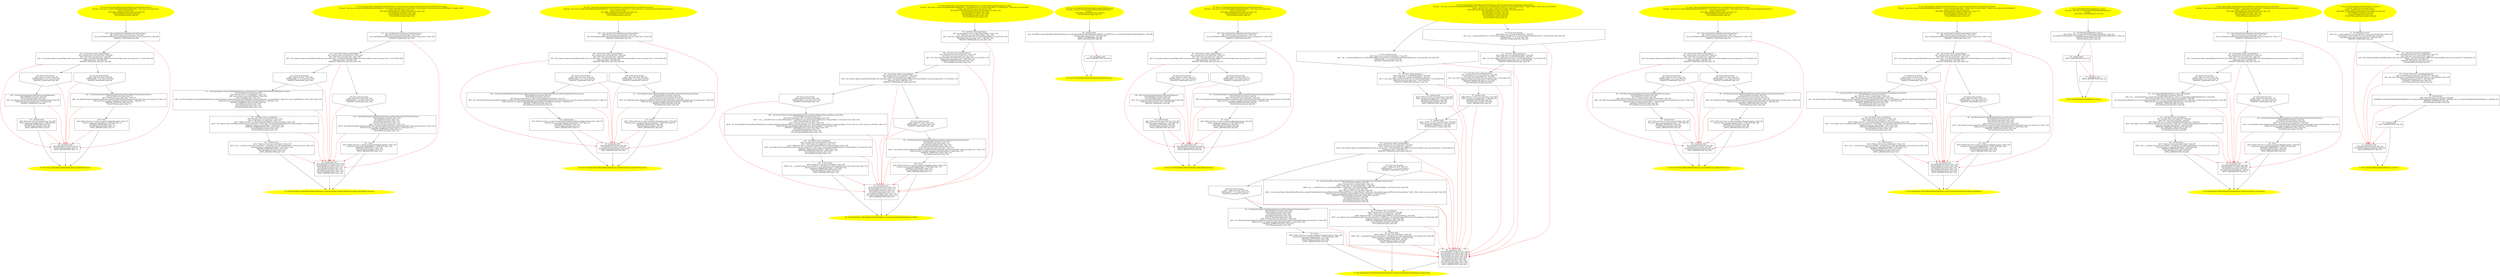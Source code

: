 digraph iCFG {
129 [label="129:  throw \n   n$9=*&$irvar0:class io.realm.exceptions.RealmException * [line 71]\n  *&return:class java.lang.String *=EXN n$9 [line 71]\n  REMOVE_TEMPS(n$9); [line 71]\n  NULLIFY(&$irvar0,false); [line 71]\n  APPLY_ABSTRACTION; [line 71]\n " shape="box"]
	

	 129 -> 35 ;
	 129 -> 36 [color="red" ];
128 [label="128:  Call RealmException RealmProxyMediator.getMissingProxyClassException(Class) \n   NULLIFY(&$irvar0,false); [line 71]\n  n$7=*&clazz:class java.lang.Class * [line 71]\n  n$8=_fun_RealmException RealmProxyMediator.getMissingProxyClassException(Class)(n$7:class java.lang.Class *) [line 71]\n  *&$irvar0:class io.realm.exceptions.RealmException *=n$8 [line 71]\n  REMOVE_TEMPS(n$7,n$8); [line 71]\n  NULLIFY(&clazz,false); [line 71]\n " shape="box"]
	

	 128 -> 129 ;
	 128 -> 36 [color="red" ];
127 [label="127:  method_body \n   n$6=*&$irvar0:class java.lang.String * [line 69]\n  *&return:class java.lang.String *=n$6 [line 69]\n  REMOVE_TEMPS(n$6); [line 69]\n  NULLIFY(&$irvar0,false); [line 69]\n  APPLY_ABSTRACTION; [line 69]\n " shape="box"]
	

	 127 -> 35 ;
	 127 -> 36 [color="red" ];
126 [label="126:  Call String DummyObjectRealmProxy.getTableName() \n   NULLIFY(&$irvar0,false); [line 69]\n  NULLIFY(&clazz,false); [line 69]\n  n$5=_fun_String DummyObjectRealmProxy.getTableName()() [line 69]\n  *&$irvar0:class java.lang.String *=n$5 [line 69]\n  REMOVE_TEMPS(n$5); [line 69]\n " shape="box"]
	

	 126 -> 127 ;
	 126 -> 36 [color="red" ];
125 [label="125: Prune (false branch) \n   n$4=*&$irvar0:_Bool  [line 68]\n  PRUNE((n$4 == 0), false); [line 68]\n  REMOVE_TEMPS(n$4); [line 68]\n " shape="invhouse"]
	

	 125 -> 128 ;
	 125 -> 36 [color="red" ];
124 [label="124: Prune (true branch) \n   n$4=*&$irvar0:_Bool  [line 68]\n  PRUNE(!(n$4 == 0), true); [line 68]\n  REMOVE_TEMPS(n$4); [line 68]\n " shape="invhouse"]
	

	 124 -> 126 ;
	 124 -> 36 [color="red" ];
123 [label="123:  Call boolean Object.equals(Object) \n   n$1=*&clazz:class java.lang.Class * [line 68]\n  n$2=*n$1:class java.lang.Class  [line 68]\n  n$3=_fun_boolean Object.equals(Object)(n$1:class java.lang.Class *,com.karthik.imager.APIService.DummyObject:class java.lang.Class *) virtual [line 68]\n  *&$irvar0:_Bool =n$3 [line 68]\n  REMOVE_TEMPS(n$1,n$2,n$3); [line 68]\n " shape="box"]
	

	 123 -> 124 ;
	 123 -> 125 ;
	 123 -> 36 [color="red" ];
122 [label="122:  Call void RealmProxyMediator.checkClass(Class) \n   n$0=*&clazz:class java.lang.Class * [line 66]\n  _fun_void RealmProxyMediator.checkClass(Class)(n$0:class java.lang.Class *) [line 66]\n  REMOVE_TEMPS(n$0); [line 66]\n " shape="box"]
	

	 122 -> 123 ;
	 122 -> 36 [color="red" ];
121 [label="121:  throw \n   n$17=*&$irvar0:class io.realm.exceptions.RealmException * [line 112]\n  *&return:class io.realm.RealmObject *=EXN n$17 [line 112]\n  REMOVE_TEMPS(n$17); [line 112]\n  NULLIFY(&$irvar0,false); [line 112]\n  APPLY_ABSTRACTION; [line 112]\n " shape="box"]
	

	 121 -> 32 ;
	 121 -> 33 [color="red" ];
120 [label="120:  Call RealmException RealmProxyMediator.getMissingProxyClassException(Class) \n   NULLIFY(&$irvar0,false); [line 112]\n  NULLIFY(&json,false); [line 112]\n  NULLIFY(&realm,false); [line 112]\n  NULLIFY(&update,false); [line 112]\n  n$15=*&clazz:class java.lang.Class * [line 112]\n  n$16=_fun_RealmException RealmProxyMediator.getMissingProxyClassException(Class)(n$15:class java.lang.Class *) [line 112]\n  *&$irvar0:class io.realm.exceptions.RealmException *=n$16 [line 112]\n  REMOVE_TEMPS(n$15,n$16); [line 112]\n  NULLIFY(&clazz,false); [line 112]\n " shape="box"]
	

	 120 -> 121 ;
	 120 -> 33 [color="red" ];
119 [label="119:  method_body \n   n$13=*&$irvar1:class java.lang.Object * [line 110]\n  n$14=_fun___cast(n$13:class java.lang.Object *,sizeof(class io.realm.RealmObject ( sub )(cast)):void ) [line 110]\n  *&return:class io.realm.RealmObject *=n$14 [line 110]\n  REMOVE_TEMPS(n$13,n$14); [line 110]\n  NULLIFY(&$irvar1,false); [line 110]\n  APPLY_ABSTRACTION; [line 110]\n " shape="box"]
	

	 119 -> 32 ;
	 119 -> 33 [color="red" ];
118 [label="118:  Call Object Class.cast(Object) \n   n$9=*&clazz:class java.lang.Class * [line 110]\n  n$10=*n$9:class java.lang.Class  [line 110]\n  n$11=*&$irvar0:class com.karthik.imager.APIService.DummyObject * [line 110]\n  n$12=_fun_Object Class.cast(Object)(n$9:class java.lang.Class *,n$11:class com.karthik.imager.APIService.DummyObject *) virtual [line 110]\n  *&$irvar1:class java.lang.Object *=n$12 [line 110]\n  REMOVE_TEMPS(n$9,n$10,n$11,n$12); [line 110]\n  NULLIFY(&$irvar0,false); [line 110]\n  NULLIFY(&clazz,false); [line 110]\n " shape="box"]
	

	 118 -> 119 ;
	 118 -> 33 [color="red" ];
117 [label="117:  Call DummyObject DummyObjectRealmProxy.createOrUpdateUsingJsonObject(Realm,JSONObject,boolean) \n   NULLIFY(&$irvar0,false); [line 110]\n  n$5=*&realm:class io.realm.Realm * [line 110]\n  n$6=*&json:class org.json.JSONObject * [line 110]\n  n$7=*&update:_Bool  [line 110]\n  n$8=_fun_DummyObject DummyObjectRealmProxy.createOrUpdateUsingJsonObject(Realm,JSONObject,boolean)(n$5:class io.realm.Realm *,n$6:class org.json.JSONObject *,n$7:_Bool ) [line 110]\n  *&$irvar0:class com.karthik.imager.APIService.DummyObject *=n$8 [line 110]\n  REMOVE_TEMPS(n$5,n$6,n$7,n$8); [line 110]\n  NULLIFY(&json,false); [line 110]\n  NULLIFY(&realm,false); [line 110]\n  NULLIFY(&update,false); [line 110]\n " shape="box"]
	

	 117 -> 118 ;
	 117 -> 33 [color="red" ];
116 [label="116: Prune (false branch) \n   n$4=*&$irvar0:_Bool  [line 109]\n  PRUNE((n$4 == 0), false); [line 109]\n  REMOVE_TEMPS(n$4); [line 109]\n " shape="invhouse"]
	

	 116 -> 120 ;
	 116 -> 33 [color="red" ];
115 [label="115: Prune (true branch) \n   n$4=*&$irvar0:_Bool  [line 109]\n  PRUNE(!(n$4 == 0), true); [line 109]\n  REMOVE_TEMPS(n$4); [line 109]\n " shape="invhouse"]
	

	 115 -> 117 ;
	 115 -> 33 [color="red" ];
114 [label="114:  Call boolean Object.equals(Object) \n   n$1=*&clazz:class java.lang.Class * [line 109]\n  n$2=*n$1:class java.lang.Class  [line 109]\n  n$3=_fun_boolean Object.equals(Object)(n$1:class java.lang.Class *,com.karthik.imager.APIService.DummyObject:class java.lang.Class *) virtual [line 109]\n  *&$irvar0:_Bool =n$3 [line 109]\n  REMOVE_TEMPS(n$1,n$2,n$3); [line 109]\n " shape="box"]
	

	 114 -> 115 ;
	 114 -> 116 ;
	 114 -> 33 [color="red" ];
113 [label="113:  Call void RealmProxyMediator.checkClass(Class) \n   n$0=*&clazz:class java.lang.Class * [line 107]\n  _fun_void RealmProxyMediator.checkClass(Class)(n$0:class java.lang.Class *) [line 107]\n  REMOVE_TEMPS(n$0); [line 107]\n " shape="box"]
	

	 113 -> 114 ;
	 113 -> 33 [color="red" ];
112 [label="112:  throw \n   n$10=*&$irvar0:class io.realm.exceptions.RealmException * [line 49]\n  *&return:class io.realm.internal.ColumnInfo *=EXN n$10 [line 49]\n  REMOVE_TEMPS(n$10); [line 49]\n  NULLIFY(&$irvar0,false); [line 49]\n  APPLY_ABSTRACTION; [line 49]\n " shape="box"]
	

	 112 -> 29 ;
	 112 -> 30 [color="red" ];
111 [label="111:  Call RealmException RealmProxyMediator.getMissingProxyClassException(Class) \n   NULLIFY(&$irvar0,false); [line 49]\n  NULLIFY(&transaction,false); [line 49]\n  n$8=*&clazz:class java.lang.Class * [line 49]\n  n$9=_fun_RealmException RealmProxyMediator.getMissingProxyClassException(Class)(n$8:class java.lang.Class *) [line 49]\n  *&$irvar0:class io.realm.exceptions.RealmException *=n$9 [line 49]\n  REMOVE_TEMPS(n$8,n$9); [line 49]\n  NULLIFY(&clazz,false); [line 49]\n " shape="box"]
	

	 111 -> 112 ;
	 111 -> 30 [color="red" ];
110 [label="110:  method_body \n   n$7=*&$irvar0:class io.realm.DummyObjectRealmProxy$DummyObjectColumnInfo * [line 47]\n  *&return:class io.realm.internal.ColumnInfo *=n$7 [line 47]\n  REMOVE_TEMPS(n$7); [line 47]\n  NULLIFY(&$irvar0,false); [line 47]\n  APPLY_ABSTRACTION; [line 47]\n " shape="box"]
	

	 110 -> 29 ;
	 110 -> 30 [color="red" ];
109 [label="109:  Call DummyObjectRealmProxy$DummyObjectColumnInfo DummyObjectRealmProxy.validateTable(ImplicitTransaction) \n   NULLIFY(&$irvar0,false); [line 47]\n  NULLIFY(&clazz,false); [line 47]\n  n$5=*&transaction:class io.realm.internal.ImplicitTransaction * [line 47]\n  n$6=_fun_DummyObjectRealmProxy$DummyObjectColumnInfo DummyObjectRealmProxy.validateTable(ImplicitTransaction)(n$5:class io.realm.internal.ImplicitTransaction *) [line 47]\n  *&$irvar0:class io.realm.DummyObjectRealmProxy$DummyObjectColumnInfo *=n$6 [line 47]\n  REMOVE_TEMPS(n$5,n$6); [line 47]\n  NULLIFY(&transaction,false); [line 47]\n " shape="box"]
	

	 109 -> 110 ;
	 109 -> 30 [color="red" ];
108 [label="108: Prune (false branch) \n   n$4=*&$irvar0:_Bool  [line 46]\n  PRUNE((n$4 == 0), false); [line 46]\n  REMOVE_TEMPS(n$4); [line 46]\n " shape="invhouse"]
	

	 108 -> 111 ;
	 108 -> 30 [color="red" ];
107 [label="107: Prune (true branch) \n   n$4=*&$irvar0:_Bool  [line 46]\n  PRUNE(!(n$4 == 0), true); [line 46]\n  REMOVE_TEMPS(n$4); [line 46]\n " shape="invhouse"]
	

	 107 -> 109 ;
	 107 -> 30 [color="red" ];
106 [label="106:  Call boolean Object.equals(Object) \n   n$1=*&clazz:class java.lang.Class * [line 46]\n  n$2=*n$1:class java.lang.Class  [line 46]\n  n$3=_fun_boolean Object.equals(Object)(n$1:class java.lang.Class *,com.karthik.imager.APIService.DummyObject:class java.lang.Class *) virtual [line 46]\n  *&$irvar0:_Bool =n$3 [line 46]\n  REMOVE_TEMPS(n$1,n$2,n$3); [line 46]\n " shape="box"]
	

	 106 -> 107 ;
	 106 -> 108 ;
	 106 -> 30 [color="red" ];
105 [label="105:  Call void RealmProxyMediator.checkClass(Class) \n   n$0=*&clazz:class java.lang.Class * [line 44]\n  _fun_void RealmProxyMediator.checkClass(Class)(n$0:class java.lang.Class *) [line 44]\n  REMOVE_TEMPS(n$0); [line 44]\n " shape="box"]
	

	 105 -> 106 ;
	 105 -> 30 [color="red" ];
104 [label="104:  throw \n   n$23=*&$irvar0:class io.realm.exceptions.RealmException * [line 137]\n  *&return:class io.realm.RealmObject *=EXN n$23 [line 137]\n  REMOVE_TEMPS(n$23); [line 137]\n  NULLIFY(&$irvar0,false); [line 137]\n  APPLY_ABSTRACTION; [line 137]\n " shape="box"]
	

	 104 -> 26 ;
	 104 -> 27 [color="red" ];
103 [label="103:  Call RealmException RealmProxyMediator.getMissingProxyClassException(Class) \n   NULLIFY(&$irvar0,false); [line 137]\n  NULLIFY(&cache,false); [line 137]\n  NULLIFY(&maxDepth,false); [line 137]\n  NULLIFY(&realmObject,false); [line 137]\n  n$21=*&clazz:class java.lang.Class * [line 137]\n  n$22=_fun_RealmException RealmProxyMediator.getMissingProxyClassException(Class)(n$21:class java.lang.Class *) [line 137]\n  *&$irvar0:class io.realm.exceptions.RealmException *=n$22 [line 137]\n  REMOVE_TEMPS(n$21,n$22); [line 137]\n  NULLIFY(&clazz,false); [line 137]\n " shape="box"]
	

	 103 -> 104 ;
	 103 -> 27 [color="red" ];
102 [label="102:  method_body \n   n$19=*&$irvar1:class java.lang.Object * [line 135]\n  n$20=_fun___cast(n$19:class java.lang.Object *,sizeof(class io.realm.RealmObject ( sub )(cast)):void ) [line 135]\n  *&return:class io.realm.RealmObject *=n$20 [line 135]\n  REMOVE_TEMPS(n$19,n$20); [line 135]\n  NULLIFY(&$irvar1,false); [line 135]\n  APPLY_ABSTRACTION; [line 135]\n " shape="box"]
	

	 102 -> 26 ;
	 102 -> 27 [color="red" ];
101 [label="101:  Call Object Class.cast(Object) \n   n$15=*&clazz:class java.lang.Class * [line 135]\n  n$16=*n$15:class java.lang.Class  [line 135]\n  n$17=*&$irvar0:class com.karthik.imager.APIService.DummyObject * [line 135]\n  n$18=_fun_Object Class.cast(Object)(n$15:class java.lang.Class *,n$17:class com.karthik.imager.APIService.DummyObject *) virtual [line 135]\n  *&$irvar1:class java.lang.Object *=n$18 [line 135]\n  REMOVE_TEMPS(n$15,n$16,n$17,n$18); [line 135]\n  NULLIFY(&$irvar0,false); [line 135]\n  NULLIFY(&clazz,false); [line 135]\n " shape="box"]
	

	 101 -> 102 ;
	 101 -> 27 [color="red" ];
100 [label="100:  Call DummyObject DummyObjectRealmProxy.createDetachedCopy(DummyObject,int,int,Map) \n   NULLIFY(&$irvar0,false); [line 135]\n  n$10=*&realmObject:class io.realm.RealmObject * [line 135]\n  n$11=_fun___cast(n$10:class io.realm.RealmObject *,sizeof(class com.karthik.imager.APIService.DummyObject ( sub )(cast)):void ) [line 135]\n  n$12=*&maxDepth:int  [line 135]\n  n$13=*&cache:class java.util.Map * [line 135]\n  n$14=_fun_DummyObject DummyObjectRealmProxy.createDetachedCopy(DummyObject,int,int,Map)(n$11:class com.karthik.imager.APIService.DummyObject *,0:int ,n$12:int ,n$13:class java.util.Map *) [line 135]\n  *&$irvar0:class com.karthik.imager.APIService.DummyObject *=n$14 [line 135]\n  REMOVE_TEMPS(n$10,n$11,n$12,n$13,n$14); [line 135]\n  NULLIFY(&cache,false); [line 135]\n  NULLIFY(&maxDepth,false); [line 135]\n  NULLIFY(&realmObject,false); [line 135]\n " shape="box"]
	

	 100 -> 101 ;
	 100 -> 27 [color="red" ];
99 [label="99: Prune (false branch) \n   n$9=*&$irvar0:_Bool  [line 134]\n  PRUNE((n$9 == 0), false); [line 134]\n  REMOVE_TEMPS(n$9); [line 134]\n " shape="invhouse"]
	

	 99 -> 103 ;
	 99 -> 27 [color="red" ];
98 [label="98: Prune (true branch) \n   n$9=*&$irvar0:_Bool  [line 134]\n  PRUNE(!(n$9 == 0), true); [line 134]\n  REMOVE_TEMPS(n$9); [line 134]\n " shape="invhouse"]
	

	 98 -> 100 ;
	 98 -> 27 [color="red" ];
97 [label="97:  Call boolean Object.equals(Object) \n   n$6=*&clazz:class java.lang.Class * [line 134]\n  n$7=*n$6:class java.lang.Class  [line 134]\n  n$8=_fun_boolean Object.equals(Object)(n$6:class java.lang.Class *,com.karthik.imager.APIService.DummyObject:class java.lang.Class *) virtual [line 134]\n  *&$irvar0:_Bool =n$8 [line 134]\n  REMOVE_TEMPS(n$6,n$7,n$8); [line 134]\n " shape="box"]
	

	 97 -> 98 ;
	 97 -> 99 ;
	 97 -> 27 [color="red" ];
96 [label="96:  Call Class Class.getSuperclass() \n   n$3=*&$irvar0:class java.lang.Class * [line 132]\n  n$4=*n$3:class java.lang.Class  [line 132]\n  n$5=_fun_Class Class.getSuperclass()(n$3:class java.lang.Class *) virtual [line 132]\n  *&clazz:class java.lang.Class *=n$5 [line 132]\n  REMOVE_TEMPS(n$3,n$4,n$5); [line 132]\n  NULLIFY(&$irvar0,false); [line 132]\n " shape="box"]
	

	 96 -> 97 ;
	 96 -> 27 [color="red" ];
95 [label="95:  Call Class Object.getClass() \n   n$0=*&realmObject:class io.realm.RealmObject * [line 132]\n  n$1=*n$0:class io.realm.RealmObject  [line 132]\n  n$2=_fun_Class Object.getClass()(n$0:class io.realm.RealmObject *) virtual [line 132]\n  *&$irvar0:class java.lang.Class *=n$2 [line 132]\n  REMOVE_TEMPS(n$0,n$1,n$2); [line 132]\n " shape="box"]
	

	 95 -> 96 ;
	 95 -> 27 [color="red" ];
94 [label="94:  method_body \n   n$0=*&#GB$io.realm.DefaultRealmModuleMediator.io.realm.DefaultRealmModuleMediator.MODEL_CLASSES:class io.realm.DefaultRealmModuleMediator  [line 88]\n  *&return:class java.util.Set *=n$0 [line 88]\n  REMOVE_TEMPS(n$0); [line 88]\n  APPLY_ABSTRACTION; [line 88]\n " shape="box"]
	

	 94 -> 23 ;
	 94 -> 24 [color="red" ];
93 [label="93:  throw \n   n$9=*&$irvar0:class io.realm.exceptions.RealmException * [line 60]\n  *&return:class java.util.List *=EXN n$9 [line 60]\n  REMOVE_TEMPS(n$9); [line 60]\n  NULLIFY(&$irvar0,false); [line 60]\n  APPLY_ABSTRACTION; [line 60]\n " shape="box"]
	

	 93 -> 20 ;
	 93 -> 21 [color="red" ];
92 [label="92:  Call RealmException RealmProxyMediator.getMissingProxyClassException(Class) \n   NULLIFY(&$irvar0,false); [line 60]\n  n$7=*&clazz:class java.lang.Class * [line 60]\n  n$8=_fun_RealmException RealmProxyMediator.getMissingProxyClassException(Class)(n$7:class java.lang.Class *) [line 60]\n  *&$irvar0:class io.realm.exceptions.RealmException *=n$8 [line 60]\n  REMOVE_TEMPS(n$7,n$8); [line 60]\n  NULLIFY(&clazz,false); [line 60]\n " shape="box"]
	

	 92 -> 93 ;
	 92 -> 21 [color="red" ];
91 [label="91:  method_body \n   n$6=*&$irvar0:class java.util.List * [line 58]\n  *&return:class java.util.List *=n$6 [line 58]\n  REMOVE_TEMPS(n$6); [line 58]\n  NULLIFY(&$irvar0,false); [line 58]\n  APPLY_ABSTRACTION; [line 58]\n " shape="box"]
	

	 91 -> 20 ;
	 91 -> 21 [color="red" ];
90 [label="90:  Call List DummyObjectRealmProxy.getFieldNames() \n   NULLIFY(&$irvar0,false); [line 58]\n  NULLIFY(&clazz,false); [line 58]\n  n$5=_fun_List DummyObjectRealmProxy.getFieldNames()() [line 58]\n  *&$irvar0:class java.util.List *=n$5 [line 58]\n  REMOVE_TEMPS(n$5); [line 58]\n " shape="box"]
	

	 90 -> 91 ;
	 90 -> 21 [color="red" ];
89 [label="89: Prune (false branch) \n   n$4=*&$irvar0:_Bool  [line 57]\n  PRUNE((n$4 == 0), false); [line 57]\n  REMOVE_TEMPS(n$4); [line 57]\n " shape="invhouse"]
	

	 89 -> 92 ;
	 89 -> 21 [color="red" ];
88 [label="88: Prune (true branch) \n   n$4=*&$irvar0:_Bool  [line 57]\n  PRUNE(!(n$4 == 0), true); [line 57]\n  REMOVE_TEMPS(n$4); [line 57]\n " shape="invhouse"]
	

	 88 -> 90 ;
	 88 -> 21 [color="red" ];
87 [label="87:  Call boolean Object.equals(Object) \n   n$1=*&clazz:class java.lang.Class * [line 57]\n  n$2=*n$1:class java.lang.Class  [line 57]\n  n$3=_fun_boolean Object.equals(Object)(n$1:class java.lang.Class *,com.karthik.imager.APIService.DummyObject:class java.lang.Class *) virtual [line 57]\n  *&$irvar0:_Bool =n$3 [line 57]\n  REMOVE_TEMPS(n$1,n$2,n$3); [line 57]\n " shape="box"]
	

	 87 -> 88 ;
	 87 -> 89 ;
	 87 -> 21 [color="red" ];
86 [label="86:  Call void RealmProxyMediator.checkClass(Class) \n   n$0=*&clazz:class java.lang.Class * [line 55]\n  _fun_void RealmProxyMediator.checkClass(Class)(n$0:class java.lang.Class *) [line 55]\n  REMOVE_TEMPS(n$0); [line 55]\n " shape="box"]
	

	 86 -> 87 ;
	 86 -> 21 [color="red" ];
85 [label="85:  throw \n   n$32=*&$irvar0:class io.realm.exceptions.RealmException * [line 100]\n  *&return:class io.realm.RealmObject *=EXN n$32 [line 100]\n  REMOVE_TEMPS(n$32); [line 100]\n  NULLIFY(&$irvar0,false); [line 100]\n  APPLY_ABSTRACTION; [line 100]\n " shape="box"]
	

	 85 -> 17 ;
	 85 -> 18 [color="red" ];
84 [label="84:  Call RealmException RealmProxyMediator.getMissingProxyClassException(Class) \n   NULLIFY(&$irvar0,false); [line 100]\n  NULLIFY(&cache,false); [line 100]\n  NULLIFY(&obj,false); [line 100]\n  NULLIFY(&realm,false); [line 100]\n  NULLIFY(&update,false); [line 100]\n  n$30=*&clazz:class java.lang.Class * [line 100]\n  n$31=_fun_RealmException RealmProxyMediator.getMissingProxyClassException(Class)(n$30:class java.lang.Class *) [line 100]\n  *&$irvar0:class io.realm.exceptions.RealmException *=n$31 [line 100]\n  REMOVE_TEMPS(n$30,n$31); [line 100]\n  NULLIFY(&clazz,false); [line 100]\n " shape="box"]
	

	 84 -> 85 ;
	 84 -> 18 [color="red" ];
83 [label="83:  method_body \n   n$28=*&$irvar1:class java.lang.Object * [line 98]\n  n$29=_fun___cast(n$28:class java.lang.Object *,sizeof(class io.realm.RealmObject ( sub )(cast)):void ) [line 98]\n  *&return:class io.realm.RealmObject *=n$29 [line 98]\n  REMOVE_TEMPS(n$28,n$29); [line 98]\n  NULLIFY(&$irvar1,false); [line 98]\n  APPLY_ABSTRACTION; [line 98]\n " shape="box"]
	

	 83 -> 17 ;
	 83 -> 18 [color="red" ];
82 [label="82:  Call Object Class.cast(Object) \n   n$24=*&clazz:class java.lang.Class * [line 98]\n  n$25=*n$24:class java.lang.Class  [line 98]\n  n$26=*&$irvar0:class com.karthik.imager.APIService.DummyObject * [line 98]\n  n$27=_fun_Object Class.cast(Object)(n$24:class java.lang.Class *,n$26:class com.karthik.imager.APIService.DummyObject *) virtual [line 98]\n  *&$irvar1:class java.lang.Object *=n$27 [line 98]\n  REMOVE_TEMPS(n$24,n$25,n$26,n$27); [line 98]\n  NULLIFY(&$irvar0,false); [line 98]\n  NULLIFY(&clazz,false); [line 98]\n " shape="box"]
	

	 82 -> 83 ;
	 82 -> 18 [color="red" ];
81 [label="81:  Call DummyObject DummyObjectRealmProxy.copyOrUpdate(Realm,DummyObject,boolean,Map) \n   NULLIFY(&$irvar0,false); [line 98]\n  n$18=*&realm:class io.realm.Realm * [line 98]\n  n$19=*&obj:class io.realm.RealmObject * [line 98]\n  n$20=_fun___cast(n$19:class io.realm.RealmObject *,sizeof(class com.karthik.imager.APIService.DummyObject ( sub )(cast)):void ) [line 98]\n  n$21=*&update:_Bool  [line 98]\n  n$22=*&cache:class java.util.Map * [line 98]\n  n$23=_fun_DummyObject DummyObjectRealmProxy.copyOrUpdate(Realm,DummyObject,boolean,Map)(n$18:class io.realm.Realm *,n$20:class com.karthik.imager.APIService.DummyObject *,n$21:_Bool ,n$22:class java.util.Map *) [line 98]\n  *&$irvar0:class com.karthik.imager.APIService.DummyObject *=n$23 [line 98]\n  REMOVE_TEMPS(n$18,n$19,n$20,n$21,n$22,n$23); [line 98]\n  NULLIFY(&cache,false); [line 98]\n  NULLIFY(&obj,false); [line 98]\n  NULLIFY(&realm,false); [line 98]\n  NULLIFY(&update,false); [line 98]\n " shape="box"]
	

	 81 -> 82 ;
	 81 -> 18 [color="red" ];
80 [label="80: Prune (false branch) \n   n$17=*&$irvar0:_Bool  [line 97]\n  PRUNE((n$17 == 0), false); [line 97]\n  REMOVE_TEMPS(n$17); [line 97]\n " shape="invhouse"]
	

	 80 -> 84 ;
	 80 -> 18 [color="red" ];
79 [label="79: Prune (true branch) \n   n$17=*&$irvar0:_Bool  [line 97]\n  PRUNE(!(n$17 == 0), true); [line 97]\n  REMOVE_TEMPS(n$17); [line 97]\n " shape="invhouse"]
	

	 79 -> 81 ;
	 79 -> 18 [color="red" ];
78 [label="78:  Call boolean Object.equals(Object) \n   n$14=*&clazz:class java.lang.Class * [line 97]\n  n$15=*n$14:class java.lang.Class  [line 97]\n  n$16=_fun_boolean Object.equals(Object)(n$14:class java.lang.Class *,com.karthik.imager.APIService.DummyObject:class java.lang.Class *) virtual [line 97]\n  *&$irvar0:_Bool =n$16 [line 97]\n  REMOVE_TEMPS(n$14,n$15,n$16); [line 97]\n " shape="box"]
	

	 78 -> 79 ;
	 78 -> 80 ;
	 78 -> 18 [color="red" ];
77 [label="77:  method_body \n   n$13=*&$T0_21:class java.lang.Class * [line 95]\n  *&clazz:class java.lang.Class *=n$13 [line 95]\n  REMOVE_TEMPS(n$13); [line 95]\n  NULLIFY(&$T0_21,false); [line 95]\n " shape="box"]
	

	 77 -> 78 ;
	 77 -> 18 [color="red" ];
76 [label="76:  method_body \n   n$12=*&$irvar0:class java.lang.Class * [line 95]\n  *&$T0_21:class java.lang.Class *=n$12 [line 95]\n  REMOVE_TEMPS(n$12); [line 95]\n  NULLIFY(&$irvar0,false); [line 95]\n  APPLY_ABSTRACTION; [line 95]\n " shape="box"]
	

	 76 -> 77 ;
	 76 -> 18 [color="red" ];
75 [label="75:  Call Class Object.getClass() \n   n$9=*&obj:class io.realm.RealmObject * [line 95]\n  n$10=*n$9:class io.realm.RealmObject  [line 95]\n  n$11=_fun_Class Object.getClass()(n$9:class io.realm.RealmObject *) virtual [line 95]\n  *&$irvar0:class java.lang.Class *=n$11 [line 95]\n  REMOVE_TEMPS(n$9,n$10,n$11); [line 95]\n " shape="box"]
	

	 75 -> 76 ;
	 75 -> 18 [color="red" ];
74 [label="74:  method_body \n   n$8=*&$irvar1:class java.lang.Class * [line 95]\n  *&$T0_21:class java.lang.Class *=n$8 [line 95]\n  REMOVE_TEMPS(n$8); [line 95]\n  NULLIFY(&$irvar1,false); [line 95]\n  APPLY_ABSTRACTION; [line 95]\n " shape="box"]
	

	 74 -> 77 ;
	 74 -> 18 [color="red" ];
73 [label="73:  Call Class Class.getSuperclass() \n   n$5=*&$irvar0:class java.lang.Class * [line 95]\n  n$6=*n$5:class java.lang.Class  [line 95]\n  n$7=_fun_Class Class.getSuperclass()(n$5:class java.lang.Class *) virtual [line 95]\n  *&$irvar1:class java.lang.Class *=n$7 [line 95]\n  REMOVE_TEMPS(n$5,n$6,n$7); [line 95]\n  NULLIFY(&$irvar0,false); [line 95]\n " shape="box"]
	

	 73 -> 74 ;
	 73 -> 18 [color="red" ];
72 [label="72:  Call Class Object.getClass() \n   n$2=*&obj:class io.realm.RealmObject * [line 95]\n  n$3=*n$2:class io.realm.RealmObject  [line 95]\n  n$4=_fun_Class Object.getClass()(n$2:class io.realm.RealmObject *) virtual [line 95]\n  *&$irvar0:class java.lang.Class *=n$4 [line 95]\n  REMOVE_TEMPS(n$2,n$3,n$4); [line 95]\n " shape="box"]
	

	 72 -> 73 ;
	 72 -> 18 [color="red" ];
71 [label="71: Prune (false branch) \n   n$0=*&obj:class io.realm.RealmObject * [line 95]\n  n$1=_fun___instanceof(n$0:class io.realm.RealmObject *,sizeof(class io.realm.internal.RealmObjectProxy ( sub )(instof)):void ) [line 95]\n  PRUNE((n$1 == 0), false); [line 95]\n  REMOVE_TEMPS(n$0,n$1); [line 95]\n " shape="invhouse"]
	

	 71 -> 75 ;
	 71 -> 18 [color="red" ];
70 [label="70: Prune (true branch) \n   n$0=*&obj:class io.realm.RealmObject * [line 95]\n  n$1=_fun___instanceof(n$0:class io.realm.RealmObject *,sizeof(class io.realm.internal.RealmObjectProxy ( sub )(instof)):void ) [line 95]\n  PRUNE(!(n$1 == 0), true); [line 95]\n  REMOVE_TEMPS(n$0,n$1); [line 95]\n " shape="invhouse"]
	

	 70 -> 72 ;
	 70 -> 18 [color="red" ];
69 [label="69:  throw \n   n$10=*&$irvar0:class io.realm.exceptions.RealmException * [line 38]\n  *&return:class io.realm.internal.Table *=EXN n$10 [line 38]\n  REMOVE_TEMPS(n$10); [line 38]\n  NULLIFY(&$irvar0,false); [line 38]\n  APPLY_ABSTRACTION; [line 38]\n " shape="box"]
	

	 69 -> 14 ;
	 69 -> 15 [color="red" ];
68 [label="68:  Call RealmException RealmProxyMediator.getMissingProxyClassException(Class) \n   NULLIFY(&$irvar0,false); [line 38]\n  NULLIFY(&transaction,false); [line 38]\n  n$8=*&clazz:class java.lang.Class * [line 38]\n  n$9=_fun_RealmException RealmProxyMediator.getMissingProxyClassException(Class)(n$8:class java.lang.Class *) [line 38]\n  *&$irvar0:class io.realm.exceptions.RealmException *=n$9 [line 38]\n  REMOVE_TEMPS(n$8,n$9); [line 38]\n  NULLIFY(&clazz,false); [line 38]\n " shape="box"]
	

	 68 -> 69 ;
	 68 -> 15 [color="red" ];
67 [label="67:  method_body \n   n$7=*&$irvar0:class io.realm.internal.Table * [line 36]\n  *&return:class io.realm.internal.Table *=n$7 [line 36]\n  REMOVE_TEMPS(n$7); [line 36]\n  NULLIFY(&$irvar0,false); [line 36]\n  APPLY_ABSTRACTION; [line 36]\n " shape="box"]
	

	 67 -> 14 ;
	 67 -> 15 [color="red" ];
66 [label="66:  Call Table DummyObjectRealmProxy.initTable(ImplicitTransaction) \n   NULLIFY(&$irvar0,false); [line 36]\n  NULLIFY(&clazz,false); [line 36]\n  n$5=*&transaction:class io.realm.internal.ImplicitTransaction * [line 36]\n  n$6=_fun_Table DummyObjectRealmProxy.initTable(ImplicitTransaction)(n$5:class io.realm.internal.ImplicitTransaction *) [line 36]\n  *&$irvar0:class io.realm.internal.Table *=n$6 [line 36]\n  REMOVE_TEMPS(n$5,n$6); [line 36]\n  NULLIFY(&transaction,false); [line 36]\n " shape="box"]
	

	 66 -> 67 ;
	 66 -> 15 [color="red" ];
65 [label="65: Prune (false branch) \n   n$4=*&$irvar0:_Bool  [line 35]\n  PRUNE((n$4 == 0), false); [line 35]\n  REMOVE_TEMPS(n$4); [line 35]\n " shape="invhouse"]
	

	 65 -> 68 ;
	 65 -> 15 [color="red" ];
64 [label="64: Prune (true branch) \n   n$4=*&$irvar0:_Bool  [line 35]\n  PRUNE(!(n$4 == 0), true); [line 35]\n  REMOVE_TEMPS(n$4); [line 35]\n " shape="invhouse"]
	

	 64 -> 66 ;
	 64 -> 15 [color="red" ];
63 [label="63:  Call boolean Object.equals(Object) \n   n$1=*&clazz:class java.lang.Class * [line 35]\n  n$2=*n$1:class java.lang.Class  [line 35]\n  n$3=_fun_boolean Object.equals(Object)(n$1:class java.lang.Class *,com.karthik.imager.APIService.DummyObject:class java.lang.Class *) virtual [line 35]\n  *&$irvar0:_Bool =n$3 [line 35]\n  REMOVE_TEMPS(n$1,n$2,n$3); [line 35]\n " shape="box"]
	

	 63 -> 64 ;
	 63 -> 65 ;
	 63 -> 15 [color="red" ];
62 [label="62:  Call void RealmProxyMediator.checkClass(Class) \n   n$0=*&clazz:class java.lang.Class * [line 33]\n  _fun_void RealmProxyMediator.checkClass(Class)(n$0:class java.lang.Class *) [line 33]\n  REMOVE_TEMPS(n$0); [line 33]\n " shape="box"]
	

	 62 -> 63 ;
	 62 -> 15 [color="red" ];
61 [label="61:  throw \n   n$16=*&$irvar0:class io.realm.exceptions.RealmException * [line 124]\n  *&return:class io.realm.RealmObject *=EXN n$16 [line 124]\n  REMOVE_TEMPS(n$16); [line 124]\n  NULLIFY(&$irvar0,false); [line 124]\n  APPLY_ABSTRACTION; [line 124]\n " shape="box"]
	

	 61 -> 11 ;
	 61 -> 12 [color="red" ];
60 [label="60:  Call RealmException RealmProxyMediator.getMissingProxyClassException(Class) \n   NULLIFY(&$irvar0,false); [line 124]\n  NULLIFY(&reader,false); [line 124]\n  NULLIFY(&realm,false); [line 124]\n  n$14=*&clazz:class java.lang.Class * [line 124]\n  n$15=_fun_RealmException RealmProxyMediator.getMissingProxyClassException(Class)(n$14:class java.lang.Class *) [line 124]\n  *&$irvar0:class io.realm.exceptions.RealmException *=n$15 [line 124]\n  REMOVE_TEMPS(n$14,n$15); [line 124]\n  NULLIFY(&clazz,false); [line 124]\n " shape="box"]
	

	 60 -> 61 ;
	 60 -> 12 [color="red" ];
59 [label="59:  method_body \n   n$12=*&$irvar1:class java.lang.Object * [line 122]\n  n$13=_fun___cast(n$12:class java.lang.Object *,sizeof(class io.realm.RealmObject ( sub )(cast)):void ) [line 122]\n  *&return:class io.realm.RealmObject *=n$13 [line 122]\n  REMOVE_TEMPS(n$12,n$13); [line 122]\n  NULLIFY(&$irvar1,false); [line 122]\n  APPLY_ABSTRACTION; [line 122]\n " shape="box"]
	

	 59 -> 11 ;
	 59 -> 12 [color="red" ];
58 [label="58:  Call Object Class.cast(Object) \n   n$8=*&clazz:class java.lang.Class * [line 122]\n  n$9=*n$8:class java.lang.Class  [line 122]\n  n$10=*&$irvar0:class com.karthik.imager.APIService.DummyObject * [line 122]\n  n$11=_fun_Object Class.cast(Object)(n$8:class java.lang.Class *,n$10:class com.karthik.imager.APIService.DummyObject *) virtual [line 122]\n  *&$irvar1:class java.lang.Object *=n$11 [line 122]\n  REMOVE_TEMPS(n$8,n$9,n$10,n$11); [line 122]\n  NULLIFY(&$irvar0,false); [line 122]\n  NULLIFY(&clazz,false); [line 122]\n " shape="box"]
	

	 58 -> 59 ;
	 58 -> 12 [color="red" ];
57 [label="57:  Call DummyObject DummyObjectRealmProxy.createUsingJsonStream(Realm,JsonReader) \n   NULLIFY(&$irvar0,false); [line 122]\n  n$5=*&realm:class io.realm.Realm * [line 122]\n  n$6=*&reader:class android.util.JsonReader * [line 122]\n  n$7=_fun_DummyObject DummyObjectRealmProxy.createUsingJsonStream(Realm,JsonReader)(n$5:class io.realm.Realm *,n$6:class android.util.JsonReader *) [line 122]\n  *&$irvar0:class com.karthik.imager.APIService.DummyObject *=n$7 [line 122]\n  REMOVE_TEMPS(n$5,n$6,n$7); [line 122]\n  NULLIFY(&reader,false); [line 122]\n  NULLIFY(&realm,false); [line 122]\n " shape="box"]
	

	 57 -> 58 ;
	 57 -> 12 [color="red" ];
56 [label="56: Prune (false branch) \n   n$4=*&$irvar0:_Bool  [line 121]\n  PRUNE((n$4 == 0), false); [line 121]\n  REMOVE_TEMPS(n$4); [line 121]\n " shape="invhouse"]
	

	 56 -> 60 ;
	 56 -> 12 [color="red" ];
55 [label="55: Prune (true branch) \n   n$4=*&$irvar0:_Bool  [line 121]\n  PRUNE(!(n$4 == 0), true); [line 121]\n  REMOVE_TEMPS(n$4); [line 121]\n " shape="invhouse"]
	

	 55 -> 57 ;
	 55 -> 12 [color="red" ];
54 [label="54:  Call boolean Object.equals(Object) \n   n$1=*&clazz:class java.lang.Class * [line 121]\n  n$2=*n$1:class java.lang.Class  [line 121]\n  n$3=_fun_boolean Object.equals(Object)(n$1:class java.lang.Class *,com.karthik.imager.APIService.DummyObject:class java.lang.Class *) virtual [line 121]\n  *&$irvar0:_Bool =n$3 [line 121]\n  REMOVE_TEMPS(n$1,n$2,n$3); [line 121]\n " shape="box"]
	

	 54 -> 55 ;
	 54 -> 56 ;
	 54 -> 12 [color="red" ];
53 [label="53:  Call void RealmProxyMediator.checkClass(Class) \n   n$0=*&clazz:class java.lang.Class * [line 119]\n  _fun_void RealmProxyMediator.checkClass(Class)(n$0:class java.lang.Class *) [line 119]\n  REMOVE_TEMPS(n$0); [line 119]\n " shape="box"]
	

	 53 -> 54 ;
	 53 -> 12 [color="red" ];
52 [label="52:  method_body \n   APPLY_ABSTRACTION; [line 22]\n " shape="box"]
	

	 52 -> 8 ;
	 52 -> 9 [color="red" ];
51 [label="51:  Call RealmProxyMediator.<init>() \n   n$0=*&this:class io.realm.DefaultRealmModuleMediator * [line 22]\n  _fun_RealmProxyMediator.<init>()(n$0:class io.realm.DefaultRealmModuleMediator *) [line 22]\n  REMOVE_TEMPS(n$0); [line 22]\n  NULLIFY(&this,false); [line 22]\n " shape="box"]
	

	 51 -> 52 ;
	 51 -> 9 [color="red" ];
50 [label="50:  throw \n   n$15=*&$irvar0:class io.realm.exceptions.RealmException * [line 82]\n  *&return:class io.realm.RealmObject *=EXN n$15 [line 82]\n  REMOVE_TEMPS(n$15); [line 82]\n  NULLIFY(&$irvar0,false); [line 82]\n  APPLY_ABSTRACTION; [line 82]\n " shape="box"]
	

	 50 -> 5 ;
	 50 -> 6 [color="red" ];
49 [label="49:  Call RealmException RealmProxyMediator.getMissingProxyClassException(Class) \n   NULLIFY(&$irvar0,false); [line 82]\n  NULLIFY(&columnInfo,false); [line 82]\n  n$13=*&clazz:class java.lang.Class * [line 82]\n  n$14=_fun_RealmException RealmProxyMediator.getMissingProxyClassException(Class)(n$13:class java.lang.Class *) [line 82]\n  *&$irvar0:class io.realm.exceptions.RealmException *=n$14 [line 82]\n  REMOVE_TEMPS(n$13,n$14); [line 82]\n  NULLIFY(&clazz,false); [line 82]\n " shape="box"]
	

	 49 -> 50 ;
	 49 -> 6 [color="red" ];
48 [label="48:  method_body \n   n$11=*&$irvar1:class java.lang.Object * [line 80]\n  n$12=_fun___cast(n$11:class java.lang.Object *,sizeof(class io.realm.RealmObject ( sub )(cast)):void ) [line 80]\n  *&return:class io.realm.RealmObject *=n$12 [line 80]\n  REMOVE_TEMPS(n$11,n$12); [line 80]\n  NULLIFY(&$irvar1,false); [line 80]\n  APPLY_ABSTRACTION; [line 80]\n " shape="box"]
	

	 48 -> 5 ;
	 48 -> 6 [color="red" ];
47 [label="47:  Call Object Class.cast(Object) \n   n$7=*&clazz:class java.lang.Class * [line 80]\n  n$8=*n$7:class java.lang.Class  [line 80]\n  n$9=*&$irvar0:class io.realm.DummyObjectRealmProxy * [line 80]\n  n$10=_fun_Object Class.cast(Object)(n$7:class java.lang.Class *,n$9:class io.realm.DummyObjectRealmProxy *) virtual [line 80]\n  *&$irvar1:class java.lang.Object *=n$10 [line 80]\n  REMOVE_TEMPS(n$7,n$8,n$9,n$10); [line 80]\n  NULLIFY(&$irvar0,false); [line 80]\n  NULLIFY(&clazz,false); [line 80]\n " shape="box"]
	

	 47 -> 48 ;
	 47 -> 6 [color="red" ];
46 [label="46:  Call DummyObjectRealmProxy.<init>(ColumnInfo) \n   NULLIFY(&$irvar0,false); [line 80]\n  n$5=_fun___new(sizeof(class io.realm.DummyObjectRealmProxy ):class io.realm.DummyObjectRealmProxy *) [line 80]\n  n$6=*&columnInfo:class io.realm.internal.ColumnInfo * [line 80]\n  _fun_DummyObjectRealmProxy.<init>(ColumnInfo)(n$5:class io.realm.DummyObjectRealmProxy *,n$6:class io.realm.internal.ColumnInfo *) [line 80]\n  *&$irvar0:class io.realm.DummyObjectRealmProxy *=n$5 [line 80]\n  REMOVE_TEMPS(n$5,n$6); [line 80]\n  NULLIFY(&columnInfo,false); [line 80]\n " shape="box"]
	

	 46 -> 47 ;
	 46 -> 6 [color="red" ];
45 [label="45: Prune (false branch) \n   n$4=*&$irvar0:_Bool  [line 79]\n  PRUNE((n$4 == 0), false); [line 79]\n  REMOVE_TEMPS(n$4); [line 79]\n " shape="invhouse"]
	

	 45 -> 49 ;
	 45 -> 6 [color="red" ];
44 [label="44: Prune (true branch) \n   n$4=*&$irvar0:_Bool  [line 79]\n  PRUNE(!(n$4 == 0), true); [line 79]\n  REMOVE_TEMPS(n$4); [line 79]\n " shape="invhouse"]
	

	 44 -> 46 ;
	 44 -> 6 [color="red" ];
43 [label="43:  Call boolean Object.equals(Object) \n   n$1=*&clazz:class java.lang.Class * [line 79]\n  n$2=*n$1:class java.lang.Class  [line 79]\n  n$3=_fun_boolean Object.equals(Object)(n$1:class java.lang.Class *,com.karthik.imager.APIService.DummyObject:class java.lang.Class *) virtual [line 79]\n  *&$irvar0:_Bool =n$3 [line 79]\n  REMOVE_TEMPS(n$1,n$2,n$3); [line 79]\n " shape="box"]
	

	 43 -> 44 ;
	 43 -> 45 ;
	 43 -> 6 [color="red" ];
42 [label="42:  Call void RealmProxyMediator.checkClass(Class) \n   n$0=*&clazz:class java.lang.Class * [line 77]\n  _fun_void RealmProxyMediator.checkClass(Class)(n$0:class java.lang.Class *) [line 77]\n  REMOVE_TEMPS(n$0); [line 77]\n " shape="box"]
	

	 42 -> 43 ;
	 42 -> 6 [color="red" ];
41 [label="41:  method_body \n   APPLY_ABSTRACTION; [line 29]\n " shape="box"]
	

	 41 -> 2 ;
	 41 -> 3 [color="red" ];
40 [label="40:  method_body \n   n$6=*&$irvar0:class java.util.Set * [line 28]\n  *&#GB$io.realm.DefaultRealmModuleMediator.io.realm.DefaultRealmModuleMediator.MODEL_CLASSES:class io.realm.DefaultRealmModuleMediator =n$6 [line 28]\n  REMOVE_TEMPS(n$6); [line 28]\n  NULLIFY(&$irvar0,false); [line 28]\n " shape="box"]
	

	 40 -> 41 ;
	 40 -> 3 [color="red" ];
39 [label="39:  Call Set Collections.unmodifiableSet(Set) \n   n$4=*&modelClasses:class java.util.HashSet * [line 28]\n  n$5=_fun_Set Collections.unmodifiableSet(Set)(n$4:class java.util.HashSet *) [line 28]\n  *&$irvar0:class java.util.Set *=n$5 [line 28]\n  REMOVE_TEMPS(n$4,n$5); [line 28]\n  NULLIFY(&modelClasses,false); [line 28]\n " shape="box"]
	

	 39 -> 40 ;
	 39 -> 3 [color="red" ];
38 [label="38:  Call boolean HashSet.add(Object) \n   n$1=*&modelClasses:class java.util.HashSet * [line 27]\n  n$2=*n$1:class java.util.HashSet  [line 27]\n  n$3=_fun_boolean HashSet.add(Object)(n$1:class java.util.HashSet *,com.karthik.imager.APIService.DummyObject:class java.lang.Class *) virtual [line 27]\n  *&$irvar0:_Bool =n$3 [line 27]\n  REMOVE_TEMPS(n$1,n$2,n$3); [line 27]\n  NULLIFY(&$irvar0,false); [line 27]\n " shape="box"]
	

	 38 -> 39 ;
	 38 -> 3 [color="red" ];
37 [label="37:  Call HashSet.<init>() \n   n$0=_fun___new(sizeof(class java.util.HashSet ):class java.util.HashSet *) [line 26]\n  _fun_HashSet.<init>()(n$0:class java.util.HashSet *) [line 26]\n  *&modelClasses:class java.util.HashSet *=n$0 [line 26]\n  REMOVE_TEMPS(n$0); [line 26]\n " shape="box"]
	

	 37 -> 38 ;
	 37 -> 3 [color="red" ];
36 [label="36:  exceptions sink \n   NULLIFY(&$irvar0,false); [line 71]\n  NULLIFY(&clazz,false); [line 71]\n  APPLY_ABSTRACTION; [line 71]\n " shape="box"]
	

	 36 -> 35 ;
35 [label="35: Exit String DefaultRealmModuleMediator.getTableName(Class) \n  " color=yellow style=filled]
	

34 [label="34: Start String DefaultRealmModuleMediator.getTableName(Class)\nFormals:  this:class io.realm.DefaultRealmModuleMediator * clazz:class java.lang.Class *\nLocals:  $irvar0:void  \n   DECLARE_LOCALS(&return,&$irvar0); [line 65]\n  NULLIFY(&$irvar0,false); [line 65]\n  NULLIFY(&this,false); [line 65]\n " color=yellow style=filled]
	

	 34 -> 122 ;
33 [label="33:  exceptions sink \n   NULLIFY(&$irvar0,false); [line 112]\n  NULLIFY(&$irvar1,false); [line 112]\n  NULLIFY(&clazz,false); [line 112]\n  NULLIFY(&json,false); [line 112]\n  NULLIFY(&realm,false); [line 112]\n  NULLIFY(&update,false); [line 112]\n  APPLY_ABSTRACTION; [line 112]\n " shape="box"]
	

	 33 -> 32 ;
32 [label="32: Exit RealmObject DefaultRealmModuleMediator.createOrUpdateUsingJsonObject(Class,Realm,JSONObject,boolean) \n  " color=yellow style=filled]
	

31 [label="31: Start RealmObject DefaultRealmModuleMediator.createOrUpdateUsingJsonObject(Class,Realm,JSONObject,boolean)\nFormals:  this:class io.realm.DefaultRealmModuleMediator * clazz:class java.lang.Class * realm:class io.realm.Realm * json:class org.json.JSONObject * update:_Bool \nLocals:  $irvar0:void  $irvar1:void  \n   DECLARE_LOCALS(&return,&$irvar0,&$irvar1); [line 105]\n  NULLIFY(&$irvar0,false); [line 105]\n  NULLIFY(&$irvar1,false); [line 105]\n  NULLIFY(&this,false); [line 105]\n " color=yellow style=filled]
	

	 31 -> 113 ;
30 [label="30:  exceptions sink \n   NULLIFY(&$irvar0,false); [line 49]\n  NULLIFY(&clazz,false); [line 49]\n  NULLIFY(&transaction,false); [line 49]\n  APPLY_ABSTRACTION; [line 49]\n " shape="box"]
	

	 30 -> 29 ;
29 [label="29: Exit ColumnInfo DefaultRealmModuleMediator.validateTable(Class,ImplicitTransaction) \n  " color=yellow style=filled]
	

28 [label="28: Start ColumnInfo DefaultRealmModuleMediator.validateTable(Class,ImplicitTransaction)\nFormals:  this:class io.realm.DefaultRealmModuleMediator * clazz:class java.lang.Class * transaction:class io.realm.internal.ImplicitTransaction *\nLocals:  $irvar0:void  \n   DECLARE_LOCALS(&return,&$irvar0); [line 43]\n  NULLIFY(&$irvar0,false); [line 43]\n  NULLIFY(&this,false); [line 43]\n " color=yellow style=filled]
	

	 28 -> 105 ;
27 [label="27:  exceptions sink \n   NULLIFY(&$irvar0,false); [line 137]\n  NULLIFY(&$irvar1,false); [line 137]\n  NULLIFY(&cache,false); [line 137]\n  NULLIFY(&clazz,false); [line 137]\n  NULLIFY(&maxDepth,false); [line 137]\n  NULLIFY(&realmObject,false); [line 137]\n  APPLY_ABSTRACTION; [line 137]\n " shape="box"]
	

	 27 -> 26 ;
26 [label="26: Exit RealmObject DefaultRealmModuleMediator.createDetachedCopy(RealmObject,int,Map) \n  " color=yellow style=filled]
	

25 [label="25: Start RealmObject DefaultRealmModuleMediator.createDetachedCopy(RealmObject,int,Map)\nFormals:  this:class io.realm.DefaultRealmModuleMediator * realmObject:class io.realm.RealmObject * maxDepth:int  cache:class java.util.Map *\nLocals:  $irvar0:void  clazz:void  $irvar1:void  \n   DECLARE_LOCALS(&return,&$irvar0,&clazz,&$irvar1); [line 129]\n  NULLIFY(&$irvar0,false); [line 129]\n  NULLIFY(&$irvar1,false); [line 129]\n  NULLIFY(&clazz,false); [line 129]\n  NULLIFY(&this,false); [line 129]\n " color=yellow style=filled]
	

	 25 -> 95 ;
24 [label="24:  exceptions sink \n   APPLY_ABSTRACTION; [line 88]\n " shape="box"]
	

	 24 -> 23 ;
23 [label="23: Exit Set DefaultRealmModuleMediator.getModelClasses() \n  " color=yellow style=filled]
	

22 [label="22: Start Set DefaultRealmModuleMediator.getModelClasses()\nFormals:  this:class io.realm.DefaultRealmModuleMediator *\nLocals:  \n   DECLARE_LOCALS(&return); [line 87]\n  NULLIFY(&this,false); [line 87]\n " color=yellow style=filled]
	

	 22 -> 94 ;
21 [label="21:  exceptions sink \n   NULLIFY(&$irvar0,false); [line 60]\n  NULLIFY(&clazz,false); [line 60]\n  APPLY_ABSTRACTION; [line 60]\n " shape="box"]
	

	 21 -> 20 ;
20 [label="20: Exit List DefaultRealmModuleMediator.getFieldNames(Class) \n  " color=yellow style=filled]
	

19 [label="19: Start List DefaultRealmModuleMediator.getFieldNames(Class)\nFormals:  this:class io.realm.DefaultRealmModuleMediator * clazz:class java.lang.Class *\nLocals:  $irvar0:void  \n   DECLARE_LOCALS(&return,&$irvar0); [line 54]\n  NULLIFY(&$irvar0,false); [line 54]\n  NULLIFY(&this,false); [line 54]\n " color=yellow style=filled]
	

	 19 -> 86 ;
18 [label="18:  exceptions sink \n   NULLIFY(&$T0_21,false); [line 100]\n  NULLIFY(&$irvar0,false); [line 100]\n  NULLIFY(&$irvar1,false); [line 100]\n  NULLIFY(&cache,false); [line 100]\n  NULLIFY(&clazz,false); [line 100]\n  NULLIFY(&obj,false); [line 100]\n  NULLIFY(&realm,false); [line 100]\n  NULLIFY(&update,false); [line 100]\n  APPLY_ABSTRACTION; [line 100]\n " shape="box"]
	

	 18 -> 17 ;
17 [label="17: Exit RealmObject DefaultRealmModuleMediator.copyOrUpdate(Realm,RealmObject,boolean,Map) \n  " color=yellow style=filled]
	

16 [label="16: Start RealmObject DefaultRealmModuleMediator.copyOrUpdate(Realm,RealmObject,boolean,Map)\nFormals:  this:class io.realm.DefaultRealmModuleMediator * realm:class io.realm.Realm * obj:class io.realm.RealmObject * update:_Bool  cache:class java.util.Map *\nLocals:  $irvar0:void  $irvar1:void  $T0_21:void  clazz:void  \n   DECLARE_LOCALS(&return,&$irvar0,&$irvar1,&$T0_21,&clazz); [line 92]\n  NULLIFY(&$T0_21,false); [line 92]\n  NULLIFY(&$irvar0,false); [line 92]\n  NULLIFY(&$irvar1,false); [line 92]\n  NULLIFY(&clazz,false); [line 92]\n  NULLIFY(&this,false); [line 92]\n " color=yellow style=filled]
	

	 16 -> 70 ;
	 16 -> 71 ;
15 [label="15:  exceptions sink \n   NULLIFY(&$irvar0,false); [line 38]\n  NULLIFY(&clazz,false); [line 38]\n  NULLIFY(&transaction,false); [line 38]\n  APPLY_ABSTRACTION; [line 38]\n " shape="box"]
	

	 15 -> 14 ;
14 [label="14: Exit Table DefaultRealmModuleMediator.createTable(Class,ImplicitTransaction) \n  " color=yellow style=filled]
	

13 [label="13: Start Table DefaultRealmModuleMediator.createTable(Class,ImplicitTransaction)\nFormals:  this:class io.realm.DefaultRealmModuleMediator * clazz:class java.lang.Class * transaction:class io.realm.internal.ImplicitTransaction *\nLocals:  $irvar0:void  \n   DECLARE_LOCALS(&return,&$irvar0); [line 32]\n  NULLIFY(&$irvar0,false); [line 32]\n  NULLIFY(&this,false); [line 32]\n " color=yellow style=filled]
	

	 13 -> 62 ;
12 [label="12:  exceptions sink \n   NULLIFY(&$irvar0,false); [line 124]\n  NULLIFY(&$irvar1,false); [line 124]\n  NULLIFY(&clazz,false); [line 124]\n  NULLIFY(&reader,false); [line 124]\n  NULLIFY(&realm,false); [line 124]\n  APPLY_ABSTRACTION; [line 124]\n " shape="box"]
	

	 12 -> 11 ;
11 [label="11: Exit RealmObject DefaultRealmModuleMediator.createUsingJsonStream(Class,Realm,JsonReader) \n  " color=yellow style=filled]
	

10 [label="10: Start RealmObject DefaultRealmModuleMediator.createUsingJsonStream(Class,Realm,JsonReader)\nFormals:  this:class io.realm.DefaultRealmModuleMediator * clazz:class java.lang.Class * realm:class io.realm.Realm * reader:class android.util.JsonReader *\nLocals:  $irvar0:void  $irvar1:void  \n   DECLARE_LOCALS(&return,&$irvar0,&$irvar1); [line 117]\n  NULLIFY(&$irvar0,false); [line 117]\n  NULLIFY(&$irvar1,false); [line 117]\n  NULLIFY(&this,false); [line 117]\n " color=yellow style=filled]
	

	 10 -> 53 ;
9 [label="9:  exceptions sink \n   APPLY_ABSTRACTION; [line 22]\n " shape="box"]
	

	 9 -> 8 ;
8 [label="8: Exit DefaultRealmModuleMediator.<init>() \n  " color=yellow style=filled]
	

7 [label="7: Start DefaultRealmModuleMediator.<init>()\nFormals:  this:class io.realm.DefaultRealmModuleMediator *\nLocals:  \n   DECLARE_LOCALS(&return); [line 22]\n " color=yellow style=filled]
	

	 7 -> 51 ;
6 [label="6:  exceptions sink \n   NULLIFY(&$irvar0,false); [line 82]\n  NULLIFY(&$irvar1,false); [line 82]\n  NULLIFY(&clazz,false); [line 82]\n  NULLIFY(&columnInfo,false); [line 82]\n  APPLY_ABSTRACTION; [line 82]\n " shape="box"]
	

	 6 -> 5 ;
5 [label="5: Exit RealmObject DefaultRealmModuleMediator.newInstance(Class,ColumnInfo) \n  " color=yellow style=filled]
	

4 [label="4: Start RealmObject DefaultRealmModuleMediator.newInstance(Class,ColumnInfo)\nFormals:  this:class io.realm.DefaultRealmModuleMediator * clazz:class java.lang.Class * columnInfo:class io.realm.internal.ColumnInfo *\nLocals:  $irvar0:void  $irvar1:void  \n   DECLARE_LOCALS(&return,&$irvar0,&$irvar1); [line 76]\n  NULLIFY(&$irvar0,false); [line 76]\n  NULLIFY(&$irvar1,false); [line 76]\n  NULLIFY(&this,false); [line 76]\n " color=yellow style=filled]
	

	 4 -> 42 ;
3 [label="3:  exceptions sink \n   NULLIFY(&$irvar0,false); [line 29]\n  NULLIFY(&modelClasses,false); [line 29]\n  APPLY_ABSTRACTION; [line 29]\n " shape="box"]
	

	 3 -> 2 ;
2 [label="2: Exit void DefaultRealmModuleMediator.<clinit>() \n  " color=yellow style=filled]
	

1 [label="1: Start void DefaultRealmModuleMediator.<clinit>()\nFormals:  field:class java.lang.String *\nLocals:  modelClasses:void  $irvar0:void  \n   DECLARE_LOCALS(&return,&modelClasses,&$irvar0); [line 26]\n  NULLIFY(&$irvar0,false); [line 26]\n  NULLIFY(&field,false); [line 26]\n  NULLIFY(&modelClasses,false); [line 26]\n " color=yellow style=filled]
	

	 1 -> 37 ;
}
